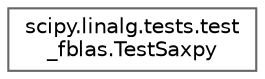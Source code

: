 digraph "Graphical Class Hierarchy"
{
 // LATEX_PDF_SIZE
  bgcolor="transparent";
  edge [fontname=Helvetica,fontsize=10,labelfontname=Helvetica,labelfontsize=10];
  node [fontname=Helvetica,fontsize=10,shape=box,height=0.2,width=0.4];
  rankdir="LR";
  Node0 [id="Node000000",label="scipy.linalg.tests.test\l_fblas.TestSaxpy",height=0.2,width=0.4,color="grey40", fillcolor="white", style="filled",URL="$db/dc3/classscipy_1_1linalg_1_1tests_1_1test__fblas_1_1TestSaxpy.html",tooltip=" "];
}

